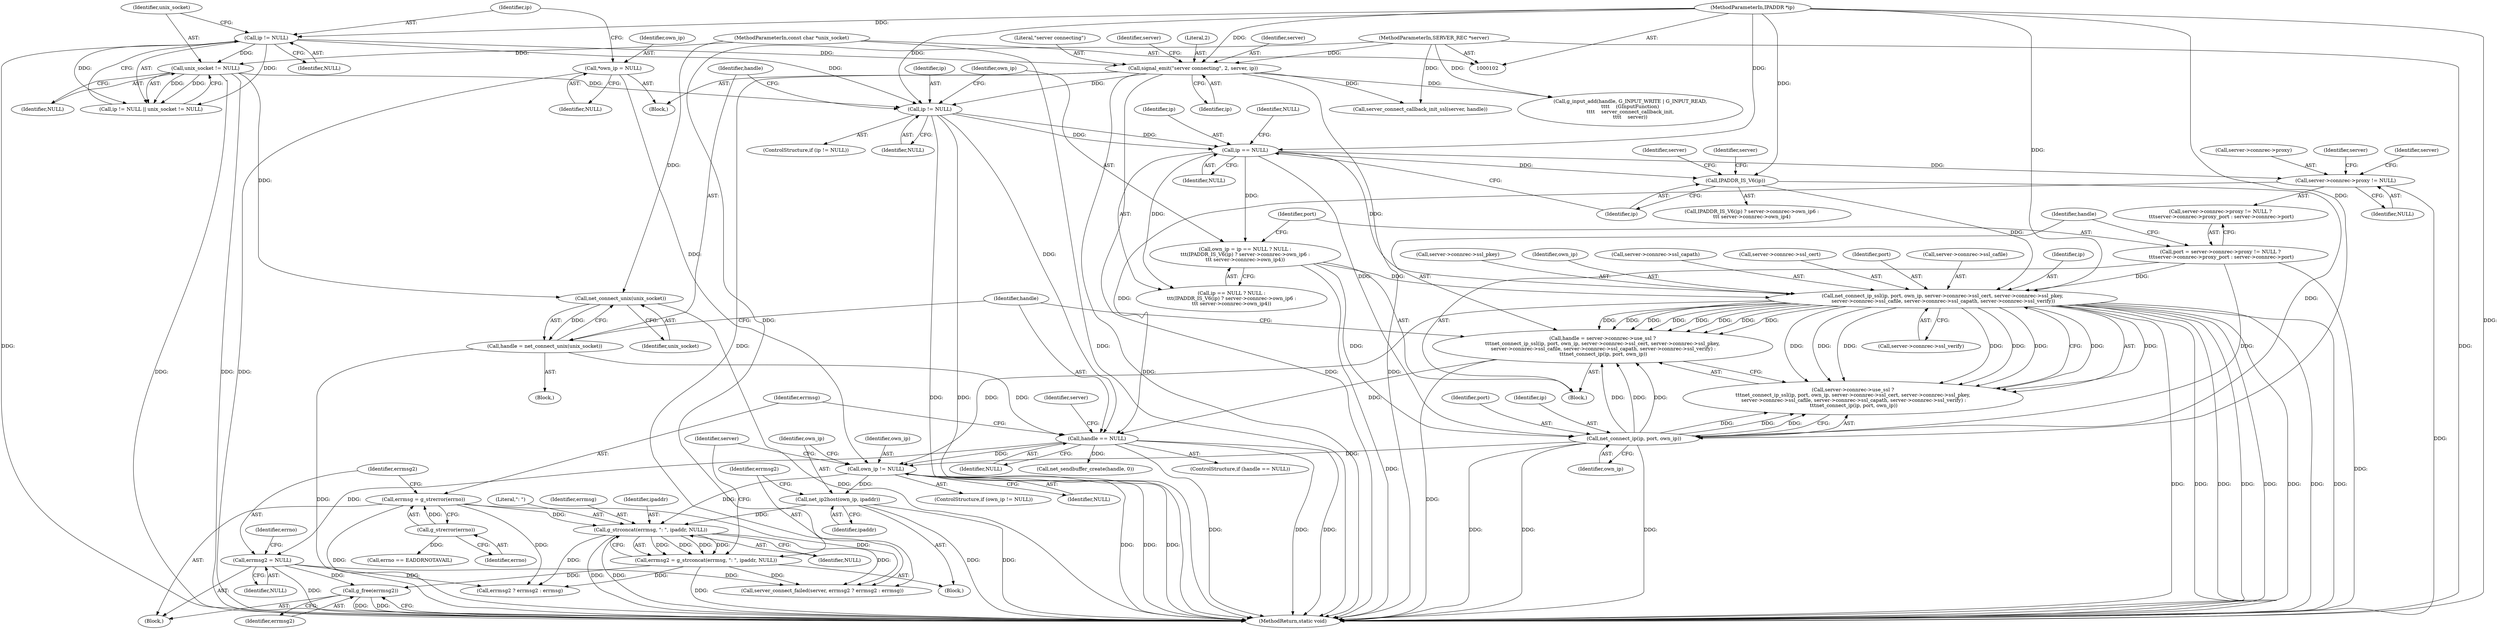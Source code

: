 digraph "0_irssi-proxy_85bbc05b21678e80423815d2ef1dfe26208491ab_3@API" {
"1000291" [label="(Call,g_free(errmsg2))"];
"1000237" [label="(Call,errmsg2 = NULL)"];
"1000229" [label="(Call,handle == NULL)"];
"1000181" [label="(Call,handle = server->connrec->use_ssl ?\n\t\t\tnet_connect_ip_ssl(ip, port, own_ip, server->connrec->ssl_cert, server->connrec->ssl_pkey,\n server->connrec->ssl_cafile, server->connrec->ssl_capath, server->connrec->ssl_verify) :\n \t\t\tnet_connect_ip(ip, port, own_ip))"];
"1000189" [label="(Call,net_connect_ip_ssl(ip, port, own_ip, server->connrec->ssl_cert, server->connrec->ssl_pkey,\n server->connrec->ssl_cafile, server->connrec->ssl_capath, server->connrec->ssl_verify))"];
"1000144" [label="(Call,ip == NULL)"];
"1000137" [label="(Call,ip != NULL)"];
"1000124" [label="(Call,signal_emit(\"server connecting\", 2, server, ip))"];
"1000103" [label="(MethodParameterIn,SERVER_REC *server)"];
"1000118" [label="(Call,ip != NULL)"];
"1000104" [label="(MethodParameterIn,IPADDR *ip)"];
"1000121" [label="(Call,unix_socket != NULL)"];
"1000105" [label="(MethodParameterIn,const char *unix_socket)"];
"1000149" [label="(Call,IPADDR_IS_V6(ip))"];
"1000161" [label="(Call,port = server->connrec->proxy != NULL ?\n \t\t\tserver->connrec->proxy_port : server->connrec->port)"];
"1000141" [label="(Call,own_ip = ip == NULL ? NULL :\n\t\t\t(IPADDR_IS_V6(ip) ? server->connrec->own_ip6 :\n\t\t\t server->connrec->own_ip4))"];
"1000218" [label="(Call,net_connect_ip(ip, port, own_ip))"];
"1000224" [label="(Call,handle = net_connect_unix(unix_socket))"];
"1000226" [label="(Call,net_connect_unix(unix_socket))"];
"1000164" [label="(Call,server->connrec->proxy != NULL)"];
"1000253" [label="(Call,errmsg2 = g_strconcat(errmsg, \": \", ipaddr, NULL))"];
"1000255" [label="(Call,g_strconcat(errmsg, \": \", ipaddr, NULL))"];
"1000233" [label="(Call,errmsg = g_strerror(errno))"];
"1000235" [label="(Call,g_strerror(errno))"];
"1000250" [label="(Call,net_ip2host(own_ip, ipaddr))"];
"1000246" [label="(Call,own_ip != NULL)"];
"1000109" [label="(Call,*own_ip = NULL)"];
"1000125" [label="(Literal,\"server connecting\")"];
"1000219" [label="(Identifier,ip)"];
"1000143" [label="(Call,ip == NULL ? NULL :\n\t\t\t(IPADDR_IS_V6(ip) ? server->connrec->own_ip6 :\n\t\t\t server->connrec->own_ip4))"];
"1000191" [label="(Identifier,port)"];
"1000164" [label="(Call,server->connrec->proxy != NULL)"];
"1000123" [label="(Identifier,NULL)"];
"1000147" [label="(Identifier,NULL)"];
"1000231" [label="(Identifier,NULL)"];
"1000220" [label="(Identifier,port)"];
"1000111" [label="(Identifier,NULL)"];
"1000203" [label="(Call,server->connrec->ssl_cafile)"];
"1000308" [label="(Call,server_connect_callback_init_ssl(server, handle))"];
"1000190" [label="(Identifier,ip)"];
"1000140" [label="(Block,)"];
"1000292" [label="(Identifier,errmsg2)"];
"1000146" [label="(Identifier,NULL)"];
"1000236" [label="(Identifier,errno)"];
"1000241" [label="(Call,errno == EADDRNOTAVAIL)"];
"1000252" [label="(Identifier,ipaddr)"];
"1000106" [label="(Block,)"];
"1000145" [label="(Identifier,ip)"];
"1000189" [label="(Call,net_connect_ip_ssl(ip, port, own_ip, server->connrec->ssl_cert, server->connrec->ssl_pkey,\n server->connrec->ssl_cafile, server->connrec->ssl_capath, server->connrec->ssl_verify))"];
"1000104" [label="(MethodParameterIn,IPADDR *ip)"];
"1000198" [label="(Call,server->connrec->ssl_pkey)"];
"1000325" [label="(MethodReturn,static void)"];
"1000258" [label="(Identifier,ipaddr)"];
"1000228" [label="(ControlStructure,if (handle == NULL))"];
"1000182" [label="(Identifier,handle)"];
"1000119" [label="(Identifier,ip)"];
"1000224" [label="(Call,handle = net_connect_unix(unix_socket))"];
"1000316" [label="(Call,g_input_add(handle, G_INPUT_WRITE | G_INPUT_READ,\n\t\t\t\t    (GInputFunction)\n\t\t\t\t    server_connect_callback_init,\n\t\t\t\t    server))"];
"1000144" [label="(Call,ip == NULL)"];
"1000165" [label="(Call,server->connrec->proxy)"];
"1000297" [label="(Identifier,server)"];
"1000192" [label="(Identifier,own_ip)"];
"1000218" [label="(Call,net_connect_ip(ip, port, own_ip))"];
"1000285" [label="(Call,server_connect_failed(server, errmsg2 ? errmsg2 : errmsg))"];
"1000226" [label="(Call,net_connect_unix(unix_socket))"];
"1000121" [label="(Call,unix_socket != NULL)"];
"1000137" [label="(Call,ip != NULL)"];
"1000245" [label="(ControlStructure,if (own_ip != NULL))"];
"1000162" [label="(Identifier,port)"];
"1000225" [label="(Identifier,handle)"];
"1000253" [label="(Call,errmsg2 = g_strconcat(errmsg, \": \", ipaddr, NULL))"];
"1000257" [label="(Literal,\": \")"];
"1000242" [label="(Identifier,errno)"];
"1000103" [label="(MethodParameterIn,SERVER_REC *server)"];
"1000229" [label="(Call,handle == NULL)"];
"1000262" [label="(Identifier,server)"];
"1000248" [label="(Identifier,NULL)"];
"1000132" [label="(Identifier,server)"];
"1000105" [label="(MethodParameterIn,const char *unix_socket)"];
"1000238" [label="(Identifier,errmsg2)"];
"1000251" [label="(Identifier,own_ip)"];
"1000230" [label="(Identifier,handle)"];
"1000150" [label="(Identifier,ip)"];
"1000227" [label="(Identifier,unix_socket)"];
"1000249" [label="(Block,)"];
"1000250" [label="(Call,net_ip2host(own_ip, ipaddr))"];
"1000141" [label="(Call,own_ip = ip == NULL ? NULL :\n\t\t\t(IPADDR_IS_V6(ip) ? server->connrec->own_ip6 :\n\t\t\t server->connrec->own_ip4))"];
"1000247" [label="(Identifier,own_ip)"];
"1000255" [label="(Call,g_strconcat(errmsg, \": \", ipaddr, NULL))"];
"1000110" [label="(Identifier,own_ip)"];
"1000148" [label="(Call,IPADDR_IS_V6(ip) ? server->connrec->own_ip6 :\n\t\t\t server->connrec->own_ip4)"];
"1000173" [label="(Identifier,server)"];
"1000246" [label="(Call,own_ip != NULL)"];
"1000120" [label="(Identifier,NULL)"];
"1000124" [label="(Call,signal_emit(\"server connecting\", 2, server, ip))"];
"1000232" [label="(Block,)"];
"1000223" [label="(Block,)"];
"1000158" [label="(Identifier,server)"];
"1000233" [label="(Call,errmsg = g_strerror(errno))"];
"1000235" [label="(Call,g_strerror(errno))"];
"1000109" [label="(Call,*own_ip = NULL)"];
"1000118" [label="(Call,ip != NULL)"];
"1000139" [label="(Identifier,NULL)"];
"1000161" [label="(Call,port = server->connrec->proxy != NULL ?\n \t\t\tserver->connrec->proxy_port : server->connrec->port)"];
"1000178" [label="(Identifier,server)"];
"1000299" [label="(Call,net_sendbuffer_create(handle, 0))"];
"1000136" [label="(ControlStructure,if (ip != NULL))"];
"1000163" [label="(Call,server->connrec->proxy != NULL ?\n \t\t\tserver->connrec->proxy_port : server->connrec->port)"];
"1000128" [label="(Identifier,ip)"];
"1000291" [label="(Call,g_free(errmsg2))"];
"1000170" [label="(Identifier,NULL)"];
"1000221" [label="(Identifier,own_ip)"];
"1000126" [label="(Literal,2)"];
"1000142" [label="(Identifier,own_ip)"];
"1000208" [label="(Call,server->connrec->ssl_capath)"];
"1000153" [label="(Identifier,server)"];
"1000117" [label="(Call,ip != NULL || unix_socket != NULL)"];
"1000254" [label="(Identifier,errmsg2)"];
"1000183" [label="(Call,server->connrec->use_ssl ?\n\t\t\tnet_connect_ip_ssl(ip, port, own_ip, server->connrec->ssl_cert, server->connrec->ssl_pkey,\n server->connrec->ssl_cafile, server->connrec->ssl_capath, server->connrec->ssl_verify) :\n \t\t\tnet_connect_ip(ip, port, own_ip))"];
"1000234" [label="(Identifier,errmsg)"];
"1000287" [label="(Call,errmsg2 ? errmsg2 : errmsg)"];
"1000237" [label="(Call,errmsg2 = NULL)"];
"1000213" [label="(Call,server->connrec->ssl_verify)"];
"1000181" [label="(Call,handle = server->connrec->use_ssl ?\n\t\t\tnet_connect_ip_ssl(ip, port, own_ip, server->connrec->ssl_cert, server->connrec->ssl_pkey,\n server->connrec->ssl_cafile, server->connrec->ssl_capath, server->connrec->ssl_verify) :\n \t\t\tnet_connect_ip(ip, port, own_ip))"];
"1000138" [label="(Identifier,ip)"];
"1000122" [label="(Identifier,unix_socket)"];
"1000149" [label="(Call,IPADDR_IS_V6(ip))"];
"1000256" [label="(Identifier,errmsg)"];
"1000259" [label="(Identifier,NULL)"];
"1000193" [label="(Call,server->connrec->ssl_cert)"];
"1000127" [label="(Identifier,server)"];
"1000239" [label="(Identifier,NULL)"];
"1000291" -> "1000232"  [label="AST: "];
"1000291" -> "1000292"  [label="CFG: "];
"1000292" -> "1000291"  [label="AST: "];
"1000325" -> "1000291"  [label="CFG: "];
"1000291" -> "1000325"  [label="DDG: "];
"1000291" -> "1000325"  [label="DDG: "];
"1000237" -> "1000291"  [label="DDG: "];
"1000253" -> "1000291"  [label="DDG: "];
"1000237" -> "1000232"  [label="AST: "];
"1000237" -> "1000239"  [label="CFG: "];
"1000238" -> "1000237"  [label="AST: "];
"1000239" -> "1000237"  [label="AST: "];
"1000242" -> "1000237"  [label="CFG: "];
"1000237" -> "1000325"  [label="DDG: "];
"1000229" -> "1000237"  [label="DDG: "];
"1000237" -> "1000285"  [label="DDG: "];
"1000237" -> "1000287"  [label="DDG: "];
"1000229" -> "1000228"  [label="AST: "];
"1000229" -> "1000231"  [label="CFG: "];
"1000230" -> "1000229"  [label="AST: "];
"1000231" -> "1000229"  [label="AST: "];
"1000234" -> "1000229"  [label="CFG: "];
"1000297" -> "1000229"  [label="CFG: "];
"1000229" -> "1000325"  [label="DDG: "];
"1000229" -> "1000325"  [label="DDG: "];
"1000229" -> "1000325"  [label="DDG: "];
"1000181" -> "1000229"  [label="DDG: "];
"1000224" -> "1000229"  [label="DDG: "];
"1000137" -> "1000229"  [label="DDG: "];
"1000164" -> "1000229"  [label="DDG: "];
"1000229" -> "1000246"  [label="DDG: "];
"1000229" -> "1000299"  [label="DDG: "];
"1000181" -> "1000140"  [label="AST: "];
"1000181" -> "1000183"  [label="CFG: "];
"1000182" -> "1000181"  [label="AST: "];
"1000183" -> "1000181"  [label="AST: "];
"1000230" -> "1000181"  [label="CFG: "];
"1000181" -> "1000325"  [label="DDG: "];
"1000189" -> "1000181"  [label="DDG: "];
"1000189" -> "1000181"  [label="DDG: "];
"1000189" -> "1000181"  [label="DDG: "];
"1000189" -> "1000181"  [label="DDG: "];
"1000189" -> "1000181"  [label="DDG: "];
"1000189" -> "1000181"  [label="DDG: "];
"1000189" -> "1000181"  [label="DDG: "];
"1000189" -> "1000181"  [label="DDG: "];
"1000218" -> "1000181"  [label="DDG: "];
"1000218" -> "1000181"  [label="DDG: "];
"1000218" -> "1000181"  [label="DDG: "];
"1000189" -> "1000183"  [label="AST: "];
"1000189" -> "1000213"  [label="CFG: "];
"1000190" -> "1000189"  [label="AST: "];
"1000191" -> "1000189"  [label="AST: "];
"1000192" -> "1000189"  [label="AST: "];
"1000193" -> "1000189"  [label="AST: "];
"1000198" -> "1000189"  [label="AST: "];
"1000203" -> "1000189"  [label="AST: "];
"1000208" -> "1000189"  [label="AST: "];
"1000213" -> "1000189"  [label="AST: "];
"1000183" -> "1000189"  [label="CFG: "];
"1000189" -> "1000325"  [label="DDG: "];
"1000189" -> "1000325"  [label="DDG: "];
"1000189" -> "1000325"  [label="DDG: "];
"1000189" -> "1000325"  [label="DDG: "];
"1000189" -> "1000325"  [label="DDG: "];
"1000189" -> "1000325"  [label="DDG: "];
"1000189" -> "1000325"  [label="DDG: "];
"1000189" -> "1000325"  [label="DDG: "];
"1000189" -> "1000183"  [label="DDG: "];
"1000189" -> "1000183"  [label="DDG: "];
"1000189" -> "1000183"  [label="DDG: "];
"1000189" -> "1000183"  [label="DDG: "];
"1000189" -> "1000183"  [label="DDG: "];
"1000189" -> "1000183"  [label="DDG: "];
"1000189" -> "1000183"  [label="DDG: "];
"1000189" -> "1000183"  [label="DDG: "];
"1000144" -> "1000189"  [label="DDG: "];
"1000149" -> "1000189"  [label="DDG: "];
"1000104" -> "1000189"  [label="DDG: "];
"1000161" -> "1000189"  [label="DDG: "];
"1000141" -> "1000189"  [label="DDG: "];
"1000189" -> "1000246"  [label="DDG: "];
"1000144" -> "1000143"  [label="AST: "];
"1000144" -> "1000146"  [label="CFG: "];
"1000145" -> "1000144"  [label="AST: "];
"1000146" -> "1000144"  [label="AST: "];
"1000147" -> "1000144"  [label="CFG: "];
"1000150" -> "1000144"  [label="CFG: "];
"1000144" -> "1000141"  [label="DDG: "];
"1000137" -> "1000144"  [label="DDG: "];
"1000137" -> "1000144"  [label="DDG: "];
"1000104" -> "1000144"  [label="DDG: "];
"1000144" -> "1000143"  [label="DDG: "];
"1000144" -> "1000149"  [label="DDG: "];
"1000144" -> "1000164"  [label="DDG: "];
"1000144" -> "1000218"  [label="DDG: "];
"1000137" -> "1000136"  [label="AST: "];
"1000137" -> "1000139"  [label="CFG: "];
"1000138" -> "1000137"  [label="AST: "];
"1000139" -> "1000137"  [label="AST: "];
"1000142" -> "1000137"  [label="CFG: "];
"1000225" -> "1000137"  [label="CFG: "];
"1000137" -> "1000325"  [label="DDG: "];
"1000137" -> "1000325"  [label="DDG: "];
"1000124" -> "1000137"  [label="DDG: "];
"1000104" -> "1000137"  [label="DDG: "];
"1000121" -> "1000137"  [label="DDG: "];
"1000118" -> "1000137"  [label="DDG: "];
"1000124" -> "1000106"  [label="AST: "];
"1000124" -> "1000128"  [label="CFG: "];
"1000125" -> "1000124"  [label="AST: "];
"1000126" -> "1000124"  [label="AST: "];
"1000127" -> "1000124"  [label="AST: "];
"1000128" -> "1000124"  [label="AST: "];
"1000132" -> "1000124"  [label="CFG: "];
"1000124" -> "1000325"  [label="DDG: "];
"1000124" -> "1000325"  [label="DDG: "];
"1000124" -> "1000325"  [label="DDG: "];
"1000103" -> "1000124"  [label="DDG: "];
"1000118" -> "1000124"  [label="DDG: "];
"1000104" -> "1000124"  [label="DDG: "];
"1000124" -> "1000285"  [label="DDG: "];
"1000124" -> "1000308"  [label="DDG: "];
"1000124" -> "1000316"  [label="DDG: "];
"1000103" -> "1000102"  [label="AST: "];
"1000103" -> "1000325"  [label="DDG: "];
"1000103" -> "1000285"  [label="DDG: "];
"1000103" -> "1000308"  [label="DDG: "];
"1000103" -> "1000316"  [label="DDG: "];
"1000118" -> "1000117"  [label="AST: "];
"1000118" -> "1000120"  [label="CFG: "];
"1000119" -> "1000118"  [label="AST: "];
"1000120" -> "1000118"  [label="AST: "];
"1000122" -> "1000118"  [label="CFG: "];
"1000117" -> "1000118"  [label="CFG: "];
"1000118" -> "1000325"  [label="DDG: "];
"1000118" -> "1000117"  [label="DDG: "];
"1000118" -> "1000117"  [label="DDG: "];
"1000104" -> "1000118"  [label="DDG: "];
"1000118" -> "1000121"  [label="DDG: "];
"1000104" -> "1000102"  [label="AST: "];
"1000104" -> "1000325"  [label="DDG: "];
"1000104" -> "1000149"  [label="DDG: "];
"1000104" -> "1000218"  [label="DDG: "];
"1000121" -> "1000117"  [label="AST: "];
"1000121" -> "1000123"  [label="CFG: "];
"1000122" -> "1000121"  [label="AST: "];
"1000123" -> "1000121"  [label="AST: "];
"1000117" -> "1000121"  [label="CFG: "];
"1000121" -> "1000325"  [label="DDG: "];
"1000121" -> "1000325"  [label="DDG: "];
"1000121" -> "1000117"  [label="DDG: "];
"1000121" -> "1000117"  [label="DDG: "];
"1000105" -> "1000121"  [label="DDG: "];
"1000121" -> "1000226"  [label="DDG: "];
"1000105" -> "1000102"  [label="AST: "];
"1000105" -> "1000325"  [label="DDG: "];
"1000105" -> "1000226"  [label="DDG: "];
"1000149" -> "1000148"  [label="AST: "];
"1000149" -> "1000150"  [label="CFG: "];
"1000150" -> "1000149"  [label="AST: "];
"1000153" -> "1000149"  [label="CFG: "];
"1000158" -> "1000149"  [label="CFG: "];
"1000149" -> "1000218"  [label="DDG: "];
"1000161" -> "1000140"  [label="AST: "];
"1000161" -> "1000163"  [label="CFG: "];
"1000162" -> "1000161"  [label="AST: "];
"1000163" -> "1000161"  [label="AST: "];
"1000182" -> "1000161"  [label="CFG: "];
"1000161" -> "1000325"  [label="DDG: "];
"1000161" -> "1000218"  [label="DDG: "];
"1000141" -> "1000140"  [label="AST: "];
"1000141" -> "1000143"  [label="CFG: "];
"1000142" -> "1000141"  [label="AST: "];
"1000143" -> "1000141"  [label="AST: "];
"1000162" -> "1000141"  [label="CFG: "];
"1000141" -> "1000325"  [label="DDG: "];
"1000141" -> "1000218"  [label="DDG: "];
"1000218" -> "1000183"  [label="AST: "];
"1000218" -> "1000221"  [label="CFG: "];
"1000219" -> "1000218"  [label="AST: "];
"1000220" -> "1000218"  [label="AST: "];
"1000221" -> "1000218"  [label="AST: "];
"1000183" -> "1000218"  [label="CFG: "];
"1000218" -> "1000325"  [label="DDG: "];
"1000218" -> "1000325"  [label="DDG: "];
"1000218" -> "1000325"  [label="DDG: "];
"1000218" -> "1000183"  [label="DDG: "];
"1000218" -> "1000183"  [label="DDG: "];
"1000218" -> "1000183"  [label="DDG: "];
"1000218" -> "1000246"  [label="DDG: "];
"1000224" -> "1000223"  [label="AST: "];
"1000224" -> "1000226"  [label="CFG: "];
"1000225" -> "1000224"  [label="AST: "];
"1000226" -> "1000224"  [label="AST: "];
"1000230" -> "1000224"  [label="CFG: "];
"1000224" -> "1000325"  [label="DDG: "];
"1000226" -> "1000224"  [label="DDG: "];
"1000226" -> "1000227"  [label="CFG: "];
"1000227" -> "1000226"  [label="AST: "];
"1000226" -> "1000325"  [label="DDG: "];
"1000164" -> "1000163"  [label="AST: "];
"1000164" -> "1000170"  [label="CFG: "];
"1000165" -> "1000164"  [label="AST: "];
"1000170" -> "1000164"  [label="AST: "];
"1000173" -> "1000164"  [label="CFG: "];
"1000178" -> "1000164"  [label="CFG: "];
"1000164" -> "1000325"  [label="DDG: "];
"1000253" -> "1000249"  [label="AST: "];
"1000253" -> "1000255"  [label="CFG: "];
"1000254" -> "1000253"  [label="AST: "];
"1000255" -> "1000253"  [label="AST: "];
"1000262" -> "1000253"  [label="CFG: "];
"1000253" -> "1000325"  [label="DDG: "];
"1000255" -> "1000253"  [label="DDG: "];
"1000255" -> "1000253"  [label="DDG: "];
"1000255" -> "1000253"  [label="DDG: "];
"1000255" -> "1000253"  [label="DDG: "];
"1000253" -> "1000285"  [label="DDG: "];
"1000253" -> "1000287"  [label="DDG: "];
"1000255" -> "1000259"  [label="CFG: "];
"1000256" -> "1000255"  [label="AST: "];
"1000257" -> "1000255"  [label="AST: "];
"1000258" -> "1000255"  [label="AST: "];
"1000259" -> "1000255"  [label="AST: "];
"1000255" -> "1000325"  [label="DDG: "];
"1000255" -> "1000325"  [label="DDG: "];
"1000233" -> "1000255"  [label="DDG: "];
"1000250" -> "1000255"  [label="DDG: "];
"1000246" -> "1000255"  [label="DDG: "];
"1000255" -> "1000285"  [label="DDG: "];
"1000255" -> "1000287"  [label="DDG: "];
"1000233" -> "1000232"  [label="AST: "];
"1000233" -> "1000235"  [label="CFG: "];
"1000234" -> "1000233"  [label="AST: "];
"1000235" -> "1000233"  [label="AST: "];
"1000238" -> "1000233"  [label="CFG: "];
"1000233" -> "1000325"  [label="DDG: "];
"1000235" -> "1000233"  [label="DDG: "];
"1000233" -> "1000285"  [label="DDG: "];
"1000233" -> "1000287"  [label="DDG: "];
"1000235" -> "1000236"  [label="CFG: "];
"1000236" -> "1000235"  [label="AST: "];
"1000235" -> "1000241"  [label="DDG: "];
"1000250" -> "1000249"  [label="AST: "];
"1000250" -> "1000252"  [label="CFG: "];
"1000251" -> "1000250"  [label="AST: "];
"1000252" -> "1000250"  [label="AST: "];
"1000254" -> "1000250"  [label="CFG: "];
"1000250" -> "1000325"  [label="DDG: "];
"1000250" -> "1000325"  [label="DDG: "];
"1000246" -> "1000250"  [label="DDG: "];
"1000246" -> "1000245"  [label="AST: "];
"1000246" -> "1000248"  [label="CFG: "];
"1000247" -> "1000246"  [label="AST: "];
"1000248" -> "1000246"  [label="AST: "];
"1000251" -> "1000246"  [label="CFG: "];
"1000262" -> "1000246"  [label="CFG: "];
"1000246" -> "1000325"  [label="DDG: "];
"1000246" -> "1000325"  [label="DDG: "];
"1000246" -> "1000325"  [label="DDG: "];
"1000109" -> "1000246"  [label="DDG: "];
"1000109" -> "1000106"  [label="AST: "];
"1000109" -> "1000111"  [label="CFG: "];
"1000110" -> "1000109"  [label="AST: "];
"1000111" -> "1000109"  [label="AST: "];
"1000119" -> "1000109"  [label="CFG: "];
"1000109" -> "1000325"  [label="DDG: "];
}
